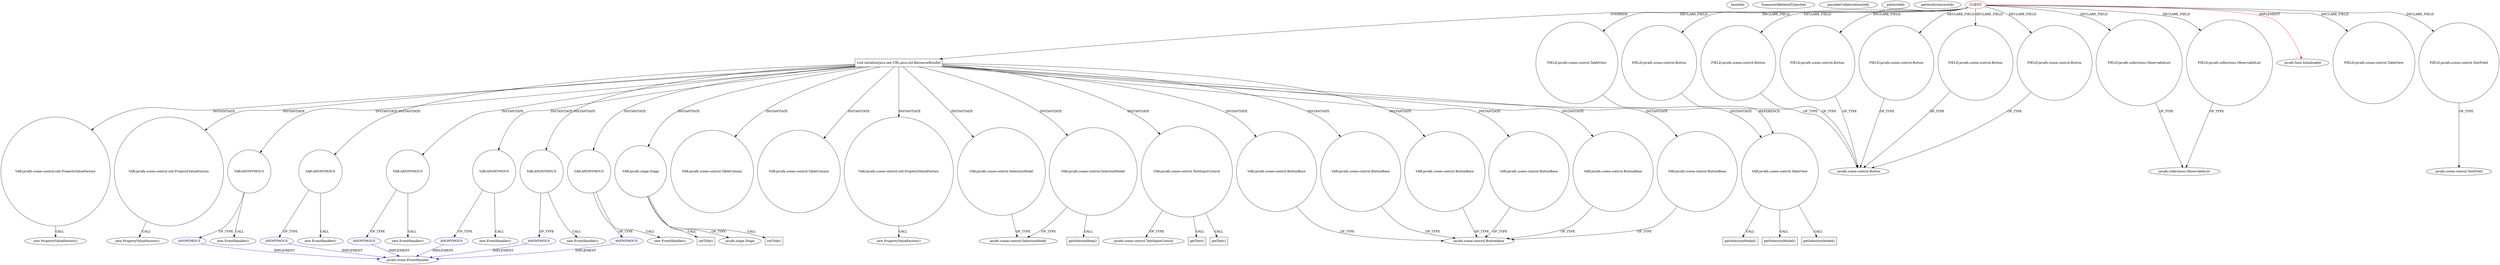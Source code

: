 digraph {
baseInfo[graphId=451,category="pattern",isAnonymous=false,possibleRelation=true]
frameworkRelatedTypesInfo[0="javafx.fxml.Initializable"]
possibleCollaborationsInfo[0="451~INSTANTIATION-OVERRIDING_METHOD_DECLARATION-~javafx.fxml.Initializable ~javafx.event.EventHandler ~false~true",1="451~INSTANTIATION-OVERRIDING_METHOD_DECLARATION-~javafx.fxml.Initializable ~javafx.event.EventHandler ~false~true",2="451~INSTANTIATION-OVERRIDING_METHOD_DECLARATION-~javafx.fxml.Initializable ~javafx.event.EventHandler ~false~true",3="451~INSTANTIATION-OVERRIDING_METHOD_DECLARATION-~javafx.fxml.Initializable ~javafx.event.EventHandler ~false~true",4="451~INSTANTIATION-OVERRIDING_METHOD_DECLARATION-~javafx.fxml.Initializable ~javafx.event.EventHandler ~false~true",5="451~INSTANTIATION-OVERRIDING_METHOD_DECLARATION-~javafx.fxml.Initializable ~javafx.event.EventHandler ~false~true"]
patternInfo[frequency=2.0,patternRootClient=0]
patternInstancesInfo[0="diogocs1-FPessoais~/diogocs1-FPessoais/FPessoais-master/FinancasPessoais/src/app/controllers/HomeController.java~HomeController~2490",1="crosswords-testEnvironment~/crosswords-testEnvironment/testEnvironment-master/src/GUI/MainController.java~MainController~2315"]
97[label="new PropertyValueFactory()",vertexType="CONSTRUCTOR_CALL",isFrameworkType=false]
98[label="VAR:javafx.scene.control.cell.PropertyValueFactory",vertexType="VARIABLE_EXPRESION",isFrameworkType=false,shape=circle]
81[label="void initialize(java.net.URL,java.util.ResourceBundle)",vertexType="OVERRIDING_METHOD_DECLARATION",isFrameworkType=false,shape=box]
0[label="CLIENT",vertexType="ROOT_CLIENT_CLASS_DECLARATION",isFrameworkType=false,color=red]
26[label="FIELD:javafx.scene.control.Button",vertexType="FIELD_DECLARATION",isFrameworkType=false,shape=circle]
24[label="FIELD:javafx.scene.control.Button",vertexType="FIELD_DECLARATION",isFrameworkType=false,shape=circle]
10[label="FIELD:javafx.scene.control.Button",vertexType="FIELD_DECLARATION",isFrameworkType=false,shape=circle]
51[label="FIELD:javafx.scene.control.Button",vertexType="FIELD_DECLARATION",isFrameworkType=false,shape=circle]
4[label="FIELD:javafx.scene.control.Button",vertexType="FIELD_DECLARATION",isFrameworkType=false,shape=circle]
12[label="FIELD:javafx.scene.control.Button",vertexType="FIELD_DECLARATION",isFrameworkType=false,shape=circle]
46[label="FIELD:javafx.collections.ObservableList",vertexType="FIELD_DECLARATION",isFrameworkType=false,shape=circle]
43[label="javafx.collections.ObservableList",vertexType="FRAMEWORK_INTERFACE_TYPE",isFrameworkType=false]
42[label="FIELD:javafx.collections.ObservableList",vertexType="FIELD_DECLARATION",isFrameworkType=false,shape=circle]
396[label="VAR:javafx.scene.control.SelectionModel",vertexType="VARIABLE_EXPRESION",isFrameworkType=false,shape=circle]
397[label="getSelectedItem()",vertexType="INSIDE_CALL",isFrameworkType=false,shape=box]
176[label="javafx.scene.control.SelectionModel",vertexType="FRAMEWORK_CLASS_TYPE",isFrameworkType=false]
331[label="VAR:javafx.scene.control.SelectionModel",vertexType="VARIABLE_EXPRESION",isFrameworkType=false,shape=circle]
245[label="VAR:javafx.scene.control.TextInputControl",vertexType="VARIABLE_EXPRESION",isFrameworkType=false,shape=circle]
234[label="VAR:javafx.scene.control.ButtonBase",vertexType="VARIABLE_EXPRESION",isFrameworkType=false,shape=circle]
129[label="javafx.scene.control.ButtonBase",vertexType="FRAMEWORK_CLASS_TYPE",isFrameworkType=false]
265[label="VAR:javafx.scene.control.ButtonBase",vertexType="VARIABLE_EXPRESION",isFrameworkType=false,shape=circle]
324[label="VAR:javafx.scene.control.ButtonBase",vertexType="VARIABLE_EXPRESION",isFrameworkType=false,shape=circle]
346[label="VAR:javafx.scene.control.ButtonBase",vertexType="VARIABLE_EXPRESION",isFrameworkType=false,shape=circle]
127[label="VAR:javafx.scene.control.ButtonBase",vertexType="VARIABLE_EXPRESION",isFrameworkType=false,shape=circle]
383[label="VAR:javafx.scene.control.ButtonBase",vertexType="VARIABLE_EXPRESION",isFrameworkType=false,shape=circle]
5[label="javafx.scene.control.Button",vertexType="FRAMEWORK_CLASS_TYPE",isFrameworkType=false]
247[label="javafx.scene.control.TextInputControl",vertexType="FRAMEWORK_CLASS_TYPE",isFrameworkType=false]
77[label="FIELD:javafx.scene.control.TextField",vertexType="FIELD_DECLARATION",isFrameworkType=false,shape=circle]
122[label="VAR:javafx.scene.control.cell.PropertyValueFactory",vertexType="VARIABLE_EXPRESION",isFrameworkType=false,shape=circle]
121[label="new PropertyValueFactory()",vertexType="CONSTRUCTOR_CALL",isFrameworkType=false]
92[label="VAR:javafx.scene.control.cell.PropertyValueFactory",vertexType="VARIABLE_EXPRESION",isFrameworkType=false,shape=circle]
91[label="new PropertyValueFactory()",vertexType="CONSTRUCTOR_CALL",isFrameworkType=false]
279[label="getText()",vertexType="INSIDE_CALL",isFrameworkType=false,shape=box]
249[label="getText()",vertexType="INSIDE_CALL",isFrameworkType=false,shape=box]
269[label="VAR:ANONYMOUS",vertexType="VARIABLE_EXPRESION",isFrameworkType=false,shape=circle]
270[label="ANONYMOUS",vertexType="REFERENCE_ANONYMOUS_DECLARATION",isFrameworkType=false,color=blue]
268[label="new EventHandler()",vertexType="CONSTRUCTOR_CALL",isFrameworkType=false]
133[label="javafx.event.EventHandler",vertexType="FRAMEWORK_INTERFACE_TYPE",isFrameworkType=false]
388[label="ANONYMOUS",vertexType="REFERENCE_ANONYMOUS_DECLARATION",isFrameworkType=false,color=blue]
204[label="ANONYMOUS",vertexType="REFERENCE_ANONYMOUS_DECLARATION",isFrameworkType=false,color=blue]
227[label="ANONYMOUS",vertexType="REFERENCE_ANONYMOUS_DECLARATION",isFrameworkType=false,color=blue]
166[label="ANONYMOUS",vertexType="REFERENCE_ANONYMOUS_DECLARATION",isFrameworkType=false,color=blue]
298[label="ANONYMOUS",vertexType="REFERENCE_ANONYMOUS_DECLARATION",isFrameworkType=false,color=blue]
387[label="VAR:ANONYMOUS",vertexType="VARIABLE_EXPRESION",isFrameworkType=false,shape=circle]
386[label="new EventHandler()",vertexType="CONSTRUCTOR_CALL",isFrameworkType=false]
203[label="VAR:ANONYMOUS",vertexType="VARIABLE_EXPRESION",isFrameworkType=false,shape=circle]
202[label="new EventHandler()",vertexType="CONSTRUCTOR_CALL",isFrameworkType=false]
226[label="VAR:ANONYMOUS",vertexType="VARIABLE_EXPRESION",isFrameworkType=false,shape=circle]
225[label="new EventHandler()",vertexType="CONSTRUCTOR_CALL",isFrameworkType=false]
165[label="VAR:ANONYMOUS",vertexType="VARIABLE_EXPRESION",isFrameworkType=false,shape=circle]
164[label="new EventHandler()",vertexType="CONSTRUCTOR_CALL",isFrameworkType=false]
297[label="VAR:ANONYMOUS",vertexType="VARIABLE_EXPRESION",isFrameworkType=false,shape=circle]
296[label="new EventHandler()",vertexType="CONSTRUCTOR_CALL",isFrameworkType=false]
1[label="javafx.fxml.Initializable",vertexType="FRAMEWORK_INTERFACE_TYPE",isFrameworkType=false]
311[label="VAR:javafx.stage.Stage",vertexType="VARIABLE_EXPRESION",isFrameworkType=false,shape=circle]
54[label="javafx.stage.Stage",vertexType="FRAMEWORK_CLASS_TYPE",isFrameworkType=false]
312[label="setTitle()",vertexType="INSIDE_CALL",isFrameworkType=false,shape=box]
370[label="setTitle()",vertexType="INSIDE_CALL",isFrameworkType=false,shape=box]
78[label="javafx.scene.control.TextField",vertexType="FRAMEWORK_CLASS_TYPE",isFrameworkType=false]
177[label="VAR:javafx.scene.control.TableView",vertexType="VARIABLE_EXPRESION",isFrameworkType=false,shape=circle]
284[label="getSelectionModel()",vertexType="INSIDE_CALL",isFrameworkType=false,shape=box]
210[label="getSelectionModel()",vertexType="INSIDE_CALL",isFrameworkType=false,shape=box]
233[label="getSelectionModel()",vertexType="INSIDE_CALL",isFrameworkType=false,shape=box]
73[label="FIELD:javafx.scene.control.TableView",vertexType="FIELD_DECLARATION",isFrameworkType=false,shape=circle]
71[label="FIELD:javafx.scene.control.TableView",vertexType="FIELD_DECLARATION",isFrameworkType=false,shape=circle]
82[label="VAR:javafx.scene.control.TableColumn",vertexType="VARIABLE_EXPRESION",isFrameworkType=false,shape=circle]
106[label="VAR:javafx.scene.control.TableColumn",vertexType="VARIABLE_EXPRESION",isFrameworkType=false,shape=circle]
26->5[label="OF_TYPE"]
81->234[label="INSTANTIATE"]
81->226[label="INSTANTIATE"]
203->202[label="CALL"]
0->73[label="DECLARE_FIELD"]
388->133[label="IMPLEMENT",color=blue]
0->81[label="OVERRIDE"]
81->106[label="INSTANTIATE"]
81->165[label="INSTANTIATE"]
311->370[label="CALL"]
81->203[label="INSTANTIATE"]
81->122[label="INSTANTIATE"]
269->268[label="CALL"]
12->5[label="OF_TYPE"]
92->91[label="CALL"]
245->279[label="CALL"]
234->129[label="OF_TYPE"]
122->121[label="CALL"]
81->82[label="INSTANTIATE"]
387->388[label="OF_TYPE"]
269->270[label="OF_TYPE"]
81->297[label="INSTANTIATE"]
396->397[label="CALL"]
331->176[label="OF_TYPE"]
165->164[label="CALL"]
297->298[label="OF_TYPE"]
297->296[label="CALL"]
265->129[label="OF_TYPE"]
98->97[label="CALL"]
81->269[label="INSTANTIATE"]
81->98[label="INSTANTIATE"]
81->324[label="INSTANTIATE"]
298->133[label="IMPLEMENT",color=blue]
177->233[label="CALL"]
81->383[label="INSTANTIATE"]
0->10[label="DECLARE_FIELD"]
81->92[label="INSTANTIATE"]
383->129[label="OF_TYPE"]
81->245[label="INSTANTIATE"]
166->133[label="IMPLEMENT",color=blue]
204->133[label="IMPLEMENT",color=blue]
396->176[label="OF_TYPE"]
71->177[label="REFERENCE"]
0->24[label="DECLARE_FIELD"]
81->396[label="INSTANTIATE"]
0->12[label="DECLARE_FIELD"]
10->5[label="OF_TYPE"]
0->71[label="DECLARE_FIELD"]
226->225[label="CALL"]
270->133[label="IMPLEMENT",color=blue]
203->204[label="OF_TYPE"]
81->346[label="INSTANTIATE"]
81->311[label="INSTANTIATE"]
77->78[label="OF_TYPE"]
81->127[label="INSTANTIATE"]
324->129[label="OF_TYPE"]
0->1[label="IMPLEMENT",color=red]
51->5[label="OF_TYPE"]
42->43[label="OF_TYPE"]
245->247[label="OF_TYPE"]
165->166[label="OF_TYPE"]
311->54[label="OF_TYPE"]
0->4[label="DECLARE_FIELD"]
81->387[label="INSTANTIATE"]
0->51[label="DECLARE_FIELD"]
81->265[label="INSTANTIATE"]
0->42[label="DECLARE_FIELD"]
127->129[label="OF_TYPE"]
227->133[label="IMPLEMENT",color=blue]
346->129[label="OF_TYPE"]
0->26[label="DECLARE_FIELD"]
4->5[label="OF_TYPE"]
311->312[label="CALL"]
387->386[label="CALL"]
177->284[label="CALL"]
0->77[label="DECLARE_FIELD"]
24->5[label="OF_TYPE"]
81->331[label="INSTANTIATE"]
226->227[label="OF_TYPE"]
0->46[label="DECLARE_FIELD"]
46->43[label="OF_TYPE"]
177->210[label="CALL"]
81->177[label="INSTANTIATE"]
245->249[label="CALL"]
}
